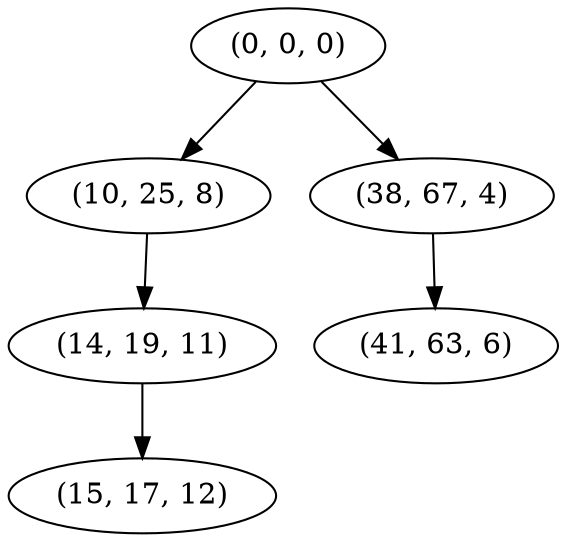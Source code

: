 digraph tree {
    "(0, 0, 0)";
    "(10, 25, 8)";
    "(14, 19, 11)";
    "(15, 17, 12)";
    "(38, 67, 4)";
    "(41, 63, 6)";
    "(0, 0, 0)" -> "(10, 25, 8)";
    "(0, 0, 0)" -> "(38, 67, 4)";
    "(10, 25, 8)" -> "(14, 19, 11)";
    "(14, 19, 11)" -> "(15, 17, 12)";
    "(38, 67, 4)" -> "(41, 63, 6)";
}
